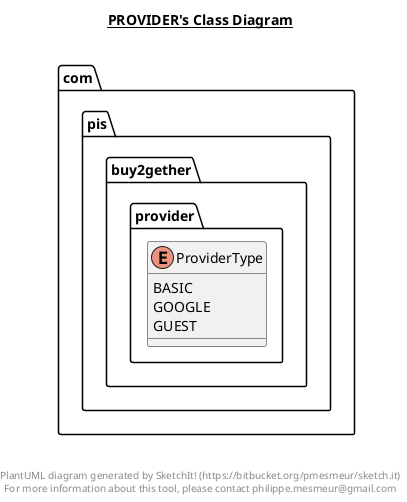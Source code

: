 @startuml

title __PROVIDER's Class Diagram__\n

  namespace com.pis.buy2gether {
    namespace provider {
      enum ProviderType {
        BASIC
        GOOGLE
        GUEST
      }
    }
  }
  



right footer


PlantUML diagram generated by SketchIt! (https://bitbucket.org/pmesmeur/sketch.it)
For more information about this tool, please contact philippe.mesmeur@gmail.com
endfooter

@enduml
